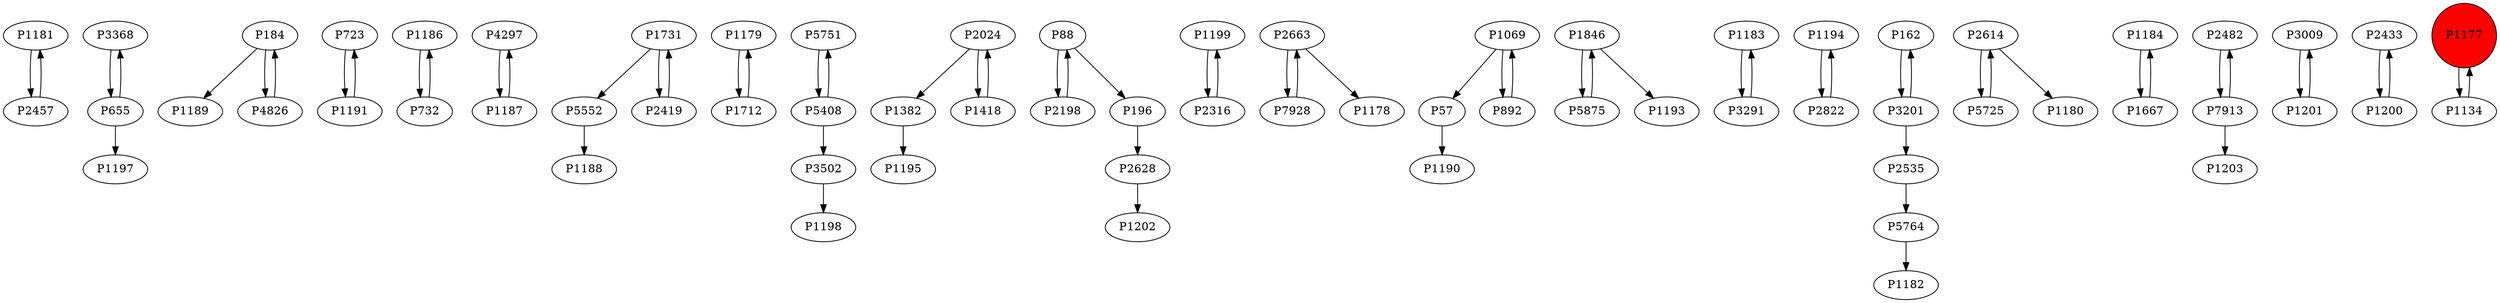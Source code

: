 digraph {
	P1181 -> P2457
	P3368 -> P655
	P184 -> P1189
	P723 -> P1191
	P1186 -> P732
	P4297 -> P1187
	P1731 -> P5552
	P2419 -> P1731
	P1179 -> P1712
	P5751 -> P5408
	P2024 -> P1382
	P655 -> P3368
	P88 -> P2198
	P5552 -> P1188
	P1199 -> P2316
	P2457 -> P1181
	P2663 -> P7928
	P1069 -> P57
	P1846 -> P5875
	P1191 -> P723
	P3502 -> P1198
	P1183 -> P3291
	P5408 -> P5751
	P5875 -> P1846
	P1194 -> P2822
	P162 -> P3201
	P2822 -> P1194
	P7928 -> P2663
	P3201 -> P2535
	P1382 -> P1195
	P4826 -> P184
	P2628 -> P1202
	P88 -> P196
	P2614 -> P5725
	P1184 -> P1667
	P2024 -> P1418
	P2535 -> P5764
	P1667 -> P1184
	P1712 -> P1179
	P57 -> P1190
	P2482 -> P7913
	P2198 -> P88
	P1069 -> P892
	P3009 -> P1201
	P2614 -> P1180
	P892 -> P1069
	P2433 -> P1200
	P5408 -> P3502
	P184 -> P4826
	P5725 -> P2614
	P2316 -> P1199
	P7913 -> P2482
	P1731 -> P2419
	P1187 -> P4297
	P1177 -> P1134
	P1418 -> P2024
	P1134 -> P1177
	P196 -> P2628
	P732 -> P1186
	P1201 -> P3009
	P7913 -> P1203
	P3201 -> P162
	P5764 -> P1182
	P655 -> P1197
	P1846 -> P1193
	P1200 -> P2433
	P2663 -> P1178
	P3291 -> P1183
	P1177 [shape=circle]
	P1177 [style=filled]
	P1177 [fillcolor=red]
}